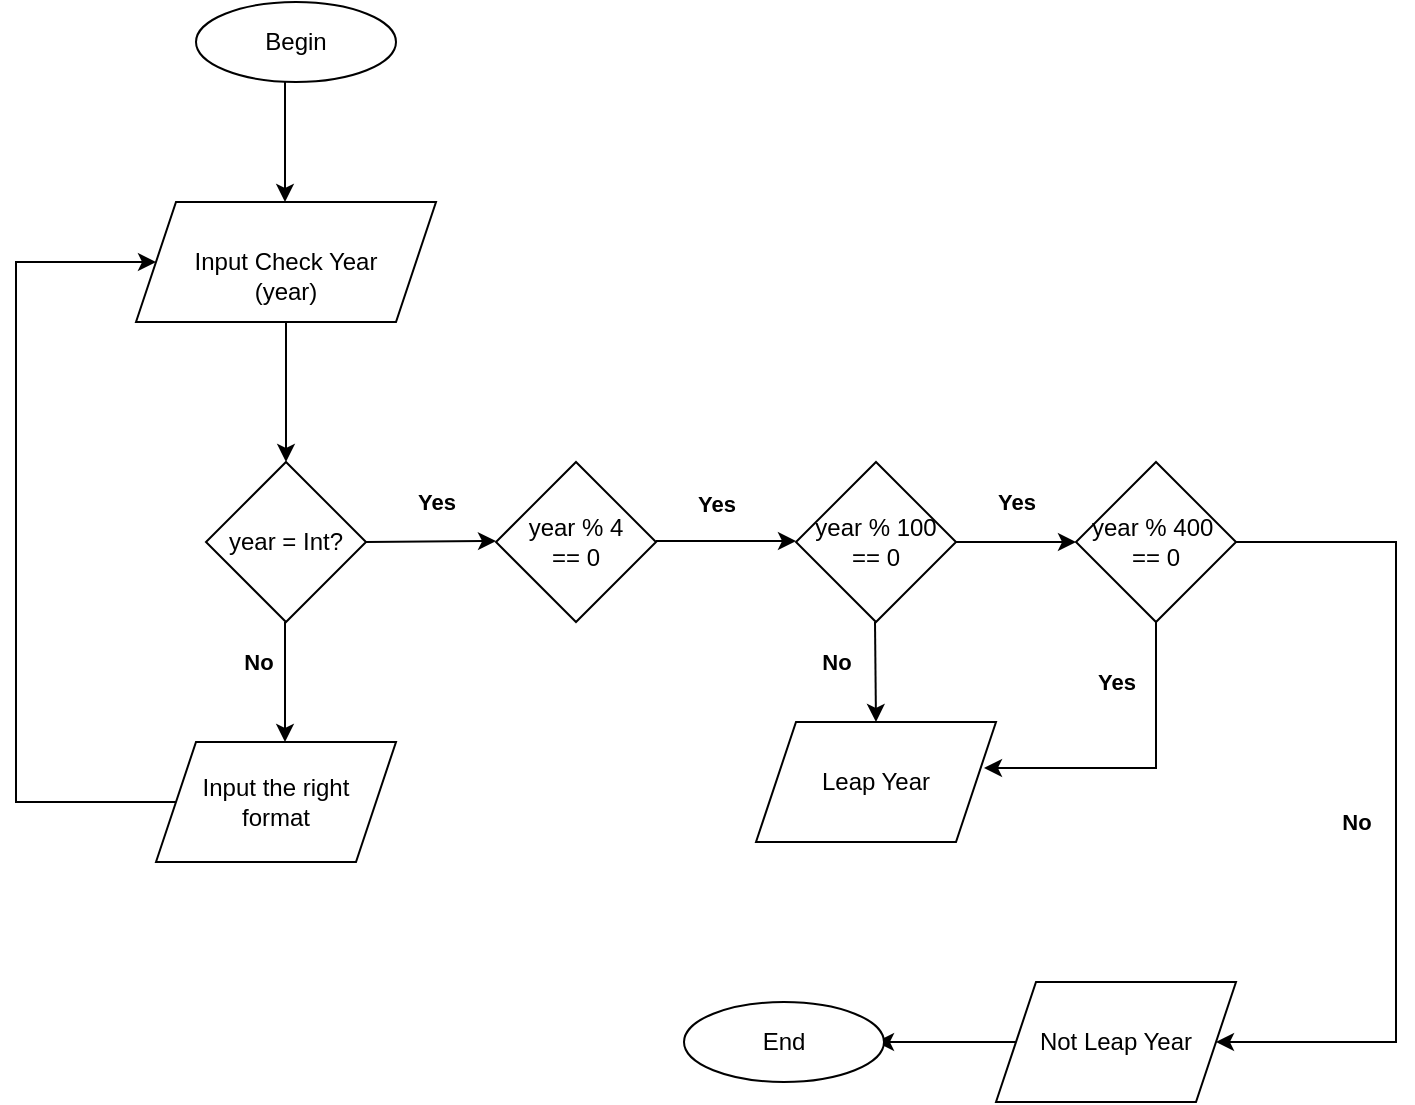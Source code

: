 <mxfile version="22.1.4" type="github">
  <diagram id="C5RBs43oDa-KdzZeNtuy" name="Page-1">
    <mxGraphModel dx="954" dy="552" grid="1" gridSize="10" guides="1" tooltips="1" connect="1" arrows="1" fold="1" page="1" pageScale="1" pageWidth="827" pageHeight="1169" math="0" shadow="0">
      <root>
        <mxCell id="WIyWlLk6GJQsqaUBKTNV-0" />
        <mxCell id="WIyWlLk6GJQsqaUBKTNV-1" parent="WIyWlLk6GJQsqaUBKTNV-0" />
        <mxCell id="lTUS31iEleSx6iwOJdl1-1" value="Begin" style="ellipse;whiteSpace=wrap;html=1;" vertex="1" parent="WIyWlLk6GJQsqaUBKTNV-1">
          <mxGeometry x="120" y="30" width="100" height="40" as="geometry" />
        </mxCell>
        <mxCell id="lTUS31iEleSx6iwOJdl1-19" style="edgeStyle=orthogonalEdgeStyle;rounded=0;orthogonalLoop=1;jettySize=auto;html=1;exitX=0.5;exitY=1;exitDx=0;exitDy=0;entryX=0.5;entryY=0;entryDx=0;entryDy=0;" edge="1" parent="WIyWlLk6GJQsqaUBKTNV-1" source="lTUS31iEleSx6iwOJdl1-5" target="lTUS31iEleSx6iwOJdl1-7">
          <mxGeometry relative="1" as="geometry">
            <Array as="points">
              <mxPoint x="165" y="190" />
            </Array>
          </mxGeometry>
        </mxCell>
        <mxCell id="lTUS31iEleSx6iwOJdl1-5" value="&lt;br&gt;Input Check Year&lt;br&gt;(year)" style="shape=parallelogram;perimeter=parallelogramPerimeter;whiteSpace=wrap;html=1;fixedSize=1;" vertex="1" parent="WIyWlLk6GJQsqaUBKTNV-1">
          <mxGeometry x="90" y="130" width="150" height="60" as="geometry" />
        </mxCell>
        <mxCell id="lTUS31iEleSx6iwOJdl1-7" value="year = Int?" style="rhombus;whiteSpace=wrap;html=1;" vertex="1" parent="WIyWlLk6GJQsqaUBKTNV-1">
          <mxGeometry x="125" y="260" width="80" height="80" as="geometry" />
        </mxCell>
        <mxCell id="lTUS31iEleSx6iwOJdl1-8" value="year % 4&lt;br&gt;== 0" style="rhombus;whiteSpace=wrap;html=1;" vertex="1" parent="WIyWlLk6GJQsqaUBKTNV-1">
          <mxGeometry x="270" y="260" width="80" height="80" as="geometry" />
        </mxCell>
        <mxCell id="lTUS31iEleSx6iwOJdl1-9" value="year % 100&lt;br&gt;== 0" style="rhombus;whiteSpace=wrap;html=1;" vertex="1" parent="WIyWlLk6GJQsqaUBKTNV-1">
          <mxGeometry x="420" y="260" width="80" height="80" as="geometry" />
        </mxCell>
        <mxCell id="lTUS31iEleSx6iwOJdl1-10" value="year % 400&amp;nbsp;&lt;br&gt;== 0" style="rhombus;whiteSpace=wrap;html=1;" vertex="1" parent="WIyWlLk6GJQsqaUBKTNV-1">
          <mxGeometry x="560" y="260" width="80" height="80" as="geometry" />
        </mxCell>
        <mxCell id="lTUS31iEleSx6iwOJdl1-11" value="Leap Year" style="shape=parallelogram;perimeter=parallelogramPerimeter;whiteSpace=wrap;html=1;fixedSize=1;" vertex="1" parent="WIyWlLk6GJQsqaUBKTNV-1">
          <mxGeometry x="400" y="390" width="120" height="60" as="geometry" />
        </mxCell>
        <mxCell id="lTUS31iEleSx6iwOJdl1-26" value="Yes" style="endArrow=classic;html=1;rounded=0;fontStyle=1" edge="1" parent="WIyWlLk6GJQsqaUBKTNV-1">
          <mxGeometry x="-0.143" y="20" width="50" height="50" relative="1" as="geometry">
            <mxPoint x="350" y="299.5" as="sourcePoint" />
            <mxPoint x="420" y="299.5" as="targetPoint" />
            <Array as="points">
              <mxPoint x="370" y="299.5" />
            </Array>
            <mxPoint y="1" as="offset" />
          </mxGeometry>
        </mxCell>
        <mxCell id="lTUS31iEleSx6iwOJdl1-31" value="Yes" style="endArrow=classic;html=1;rounded=0;exitX=1;exitY=0.5;exitDx=0;exitDy=0;fontStyle=1;align=center;" edge="1" parent="WIyWlLk6GJQsqaUBKTNV-1" source="lTUS31iEleSx6iwOJdl1-7">
          <mxGeometry x="0.082" y="20" width="50" height="50" relative="1" as="geometry">
            <mxPoint x="210" y="299.5" as="sourcePoint" />
            <mxPoint x="270" y="299.5" as="targetPoint" />
            <mxPoint as="offset" />
          </mxGeometry>
        </mxCell>
        <mxCell id="lTUS31iEleSx6iwOJdl1-35" value="No" style="endArrow=classic;html=1;rounded=0;fontStyle=1" edge="1" parent="WIyWlLk6GJQsqaUBKTNV-1">
          <mxGeometry x="-0.2" y="-20" width="50" height="50" relative="1" as="geometry">
            <mxPoint x="459.5" y="340" as="sourcePoint" />
            <mxPoint x="460" y="390" as="targetPoint" />
            <Array as="points" />
            <mxPoint as="offset" />
          </mxGeometry>
        </mxCell>
        <mxCell id="lTUS31iEleSx6iwOJdl1-39" value="Yes" style="endArrow=classic;html=1;rounded=0;fontStyle=1" edge="1" parent="WIyWlLk6GJQsqaUBKTNV-1" target="lTUS31iEleSx6iwOJdl1-10">
          <mxGeometry y="20" width="50" height="50" relative="1" as="geometry">
            <mxPoint x="500" y="300" as="sourcePoint" />
            <mxPoint x="550" y="250" as="targetPoint" />
            <mxPoint as="offset" />
          </mxGeometry>
        </mxCell>
        <mxCell id="lTUS31iEleSx6iwOJdl1-40" value="Yes" style="endArrow=classic;html=1;rounded=0;entryX=0.95;entryY=0.383;entryDx=0;entryDy=0;entryPerimeter=0;fontStyle=1" edge="1" parent="WIyWlLk6GJQsqaUBKTNV-1" target="lTUS31iEleSx6iwOJdl1-11">
          <mxGeometry x="-0.623" y="-20" width="50" height="50" relative="1" as="geometry">
            <mxPoint x="600" y="340" as="sourcePoint" />
            <mxPoint x="650" y="290" as="targetPoint" />
            <Array as="points">
              <mxPoint x="600" y="413" />
            </Array>
            <mxPoint as="offset" />
          </mxGeometry>
        </mxCell>
        <mxCell id="lTUS31iEleSx6iwOJdl1-41" value="Input the right &lt;br&gt;format" style="shape=parallelogram;perimeter=parallelogramPerimeter;whiteSpace=wrap;html=1;fixedSize=1;" vertex="1" parent="WIyWlLk6GJQsqaUBKTNV-1">
          <mxGeometry x="100" y="400" width="120" height="60" as="geometry" />
        </mxCell>
        <mxCell id="lTUS31iEleSx6iwOJdl1-45" value="No" style="endArrow=classic;html=1;rounded=0;fontStyle=1" edge="1" parent="WIyWlLk6GJQsqaUBKTNV-1">
          <mxGeometry x="-0.333" y="-14" width="50" height="50" relative="1" as="geometry">
            <mxPoint x="164.5" y="340" as="sourcePoint" />
            <mxPoint x="164.5" y="400" as="targetPoint" />
            <mxPoint as="offset" />
          </mxGeometry>
        </mxCell>
        <mxCell id="lTUS31iEleSx6iwOJdl1-48" value="" style="endArrow=classic;html=1;rounded=0;exitX=0;exitY=0.5;exitDx=0;exitDy=0;entryX=0;entryY=0.5;entryDx=0;entryDy=0;" edge="1" parent="WIyWlLk6GJQsqaUBKTNV-1" source="lTUS31iEleSx6iwOJdl1-41" target="lTUS31iEleSx6iwOJdl1-5">
          <mxGeometry width="50" height="50" relative="1" as="geometry">
            <mxPoint x="90" y="430" as="sourcePoint" />
            <mxPoint x="80" y="160" as="targetPoint" />
            <Array as="points">
              <mxPoint x="30" y="430" />
              <mxPoint x="30" y="160" />
            </Array>
          </mxGeometry>
        </mxCell>
        <mxCell id="lTUS31iEleSx6iwOJdl1-50" value="No" style="endArrow=classic;html=1;rounded=0;fontStyle=1" edge="1" parent="WIyWlLk6GJQsqaUBKTNV-1" target="lTUS31iEleSx6iwOJdl1-51">
          <mxGeometry x="0.048" y="-20" width="50" height="50" relative="1" as="geometry">
            <mxPoint x="640" y="300" as="sourcePoint" />
            <mxPoint x="580" y="550" as="targetPoint" />
            <Array as="points">
              <mxPoint x="720" y="300" />
              <mxPoint x="720" y="550" />
            </Array>
            <mxPoint as="offset" />
          </mxGeometry>
        </mxCell>
        <mxCell id="lTUS31iEleSx6iwOJdl1-51" value="Not Leap Year" style="shape=parallelogram;perimeter=parallelogramPerimeter;whiteSpace=wrap;html=1;fixedSize=1;" vertex="1" parent="WIyWlLk6GJQsqaUBKTNV-1">
          <mxGeometry x="520" y="520" width="120" height="60" as="geometry" />
        </mxCell>
        <mxCell id="lTUS31iEleSx6iwOJdl1-52" value="" style="endArrow=classic;html=1;rounded=0;" edge="1" parent="WIyWlLk6GJQsqaUBKTNV-1" source="lTUS31iEleSx6iwOJdl1-51">
          <mxGeometry width="50" height="50" relative="1" as="geometry">
            <mxPoint x="410" y="570" as="sourcePoint" />
            <mxPoint x="460" y="550" as="targetPoint" />
          </mxGeometry>
        </mxCell>
        <mxCell id="lTUS31iEleSx6iwOJdl1-53" value="End" style="ellipse;whiteSpace=wrap;html=1;" vertex="1" parent="WIyWlLk6GJQsqaUBKTNV-1">
          <mxGeometry x="364" y="530" width="100" height="40" as="geometry" />
        </mxCell>
        <mxCell id="lTUS31iEleSx6iwOJdl1-57" value="" style="endArrow=classic;html=1;rounded=0;" edge="1" parent="WIyWlLk6GJQsqaUBKTNV-1">
          <mxGeometry width="50" height="50" relative="1" as="geometry">
            <mxPoint x="164.5" y="70" as="sourcePoint" />
            <mxPoint x="164.5" y="130" as="targetPoint" />
          </mxGeometry>
        </mxCell>
      </root>
    </mxGraphModel>
  </diagram>
</mxfile>
